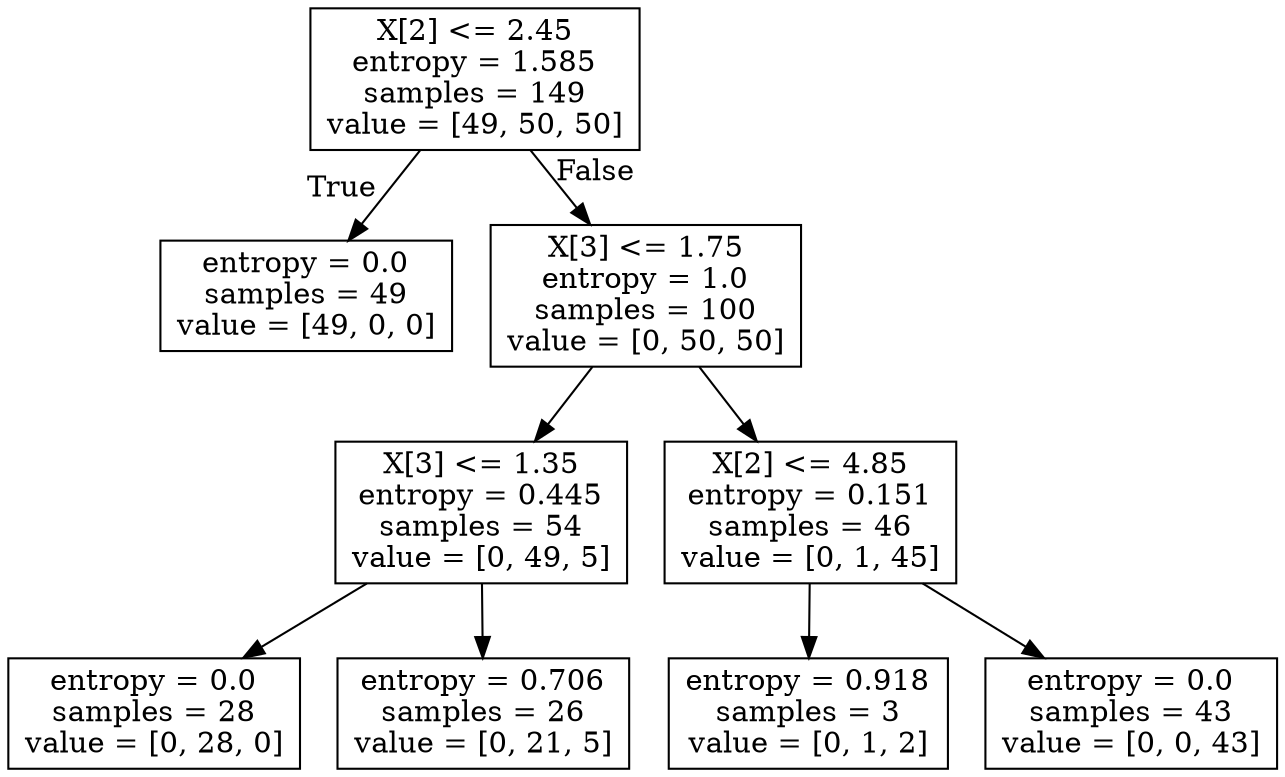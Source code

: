 digraph Tree {
node [shape=box] ;
0 [label="X[2] <= 2.45\nentropy = 1.585\nsamples = 149\nvalue = [49, 50, 50]"] ;
1 [label="entropy = 0.0\nsamples = 49\nvalue = [49, 0, 0]"] ;
0 -> 1 [labeldistance=2.5, labelangle=45, headlabel="True"] ;
2 [label="X[3] <= 1.75\nentropy = 1.0\nsamples = 100\nvalue = [0, 50, 50]"] ;
0 -> 2 [labeldistance=2.5, labelangle=-45, headlabel="False"] ;
3 [label="X[3] <= 1.35\nentropy = 0.445\nsamples = 54\nvalue = [0, 49, 5]"] ;
2 -> 3 ;
4 [label="entropy = 0.0\nsamples = 28\nvalue = [0, 28, 0]"] ;
3 -> 4 ;
5 [label="entropy = 0.706\nsamples = 26\nvalue = [0, 21, 5]"] ;
3 -> 5 ;
6 [label="X[2] <= 4.85\nentropy = 0.151\nsamples = 46\nvalue = [0, 1, 45]"] ;
2 -> 6 ;
7 [label="entropy = 0.918\nsamples = 3\nvalue = [0, 1, 2]"] ;
6 -> 7 ;
8 [label="entropy = 0.0\nsamples = 43\nvalue = [0, 0, 43]"] ;
6 -> 8 ;
}